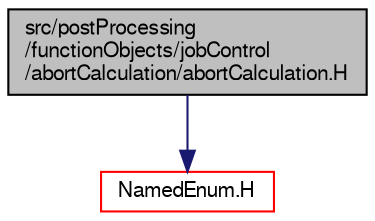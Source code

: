 digraph "src/postProcessing/functionObjects/jobControl/abortCalculation/abortCalculation.H"
{
  bgcolor="transparent";
  edge [fontname="FreeSans",fontsize="10",labelfontname="FreeSans",labelfontsize="10"];
  node [fontname="FreeSans",fontsize="10",shape=record];
  Node0 [label="src/postProcessing\l/functionObjects/jobControl\l/abortCalculation/abortCalculation.H",height=0.2,width=0.4,color="black", fillcolor="grey75", style="filled", fontcolor="black"];
  Node0 -> Node1 [color="midnightblue",fontsize="10",style="solid",fontname="FreeSans"];
  Node1 [label="NamedEnum.H",height=0.2,width=0.4,color="red",URL="$a08783.html"];
}

